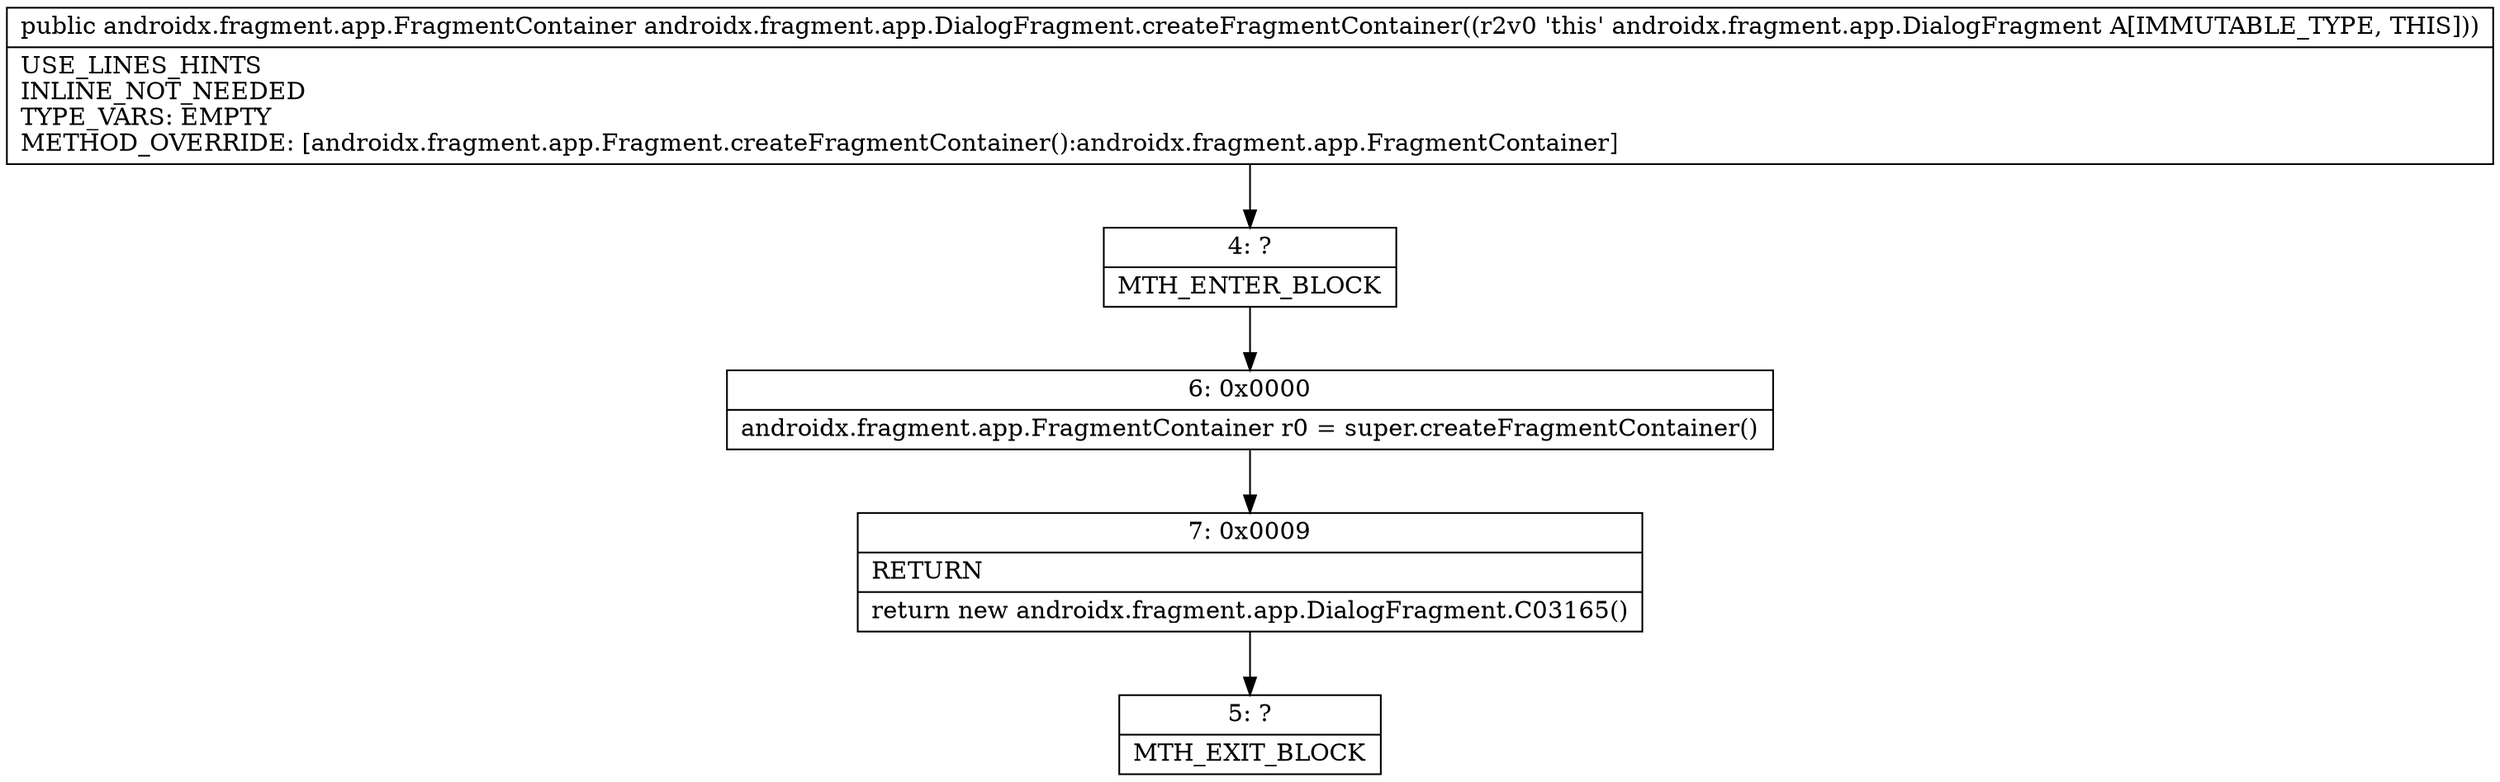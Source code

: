 digraph "CFG forandroidx.fragment.app.DialogFragment.createFragmentContainer()Landroidx\/fragment\/app\/FragmentContainer;" {
Node_4 [shape=record,label="{4\:\ ?|MTH_ENTER_BLOCK\l}"];
Node_6 [shape=record,label="{6\:\ 0x0000|androidx.fragment.app.FragmentContainer r0 = super.createFragmentContainer()\l}"];
Node_7 [shape=record,label="{7\:\ 0x0009|RETURN\l|return new androidx.fragment.app.DialogFragment.C03165()\l}"];
Node_5 [shape=record,label="{5\:\ ?|MTH_EXIT_BLOCK\l}"];
MethodNode[shape=record,label="{public androidx.fragment.app.FragmentContainer androidx.fragment.app.DialogFragment.createFragmentContainer((r2v0 'this' androidx.fragment.app.DialogFragment A[IMMUTABLE_TYPE, THIS]))  | USE_LINES_HINTS\lINLINE_NOT_NEEDED\lTYPE_VARS: EMPTY\lMETHOD_OVERRIDE: [androidx.fragment.app.Fragment.createFragmentContainer():androidx.fragment.app.FragmentContainer]\l}"];
MethodNode -> Node_4;Node_4 -> Node_6;
Node_6 -> Node_7;
Node_7 -> Node_5;
}

